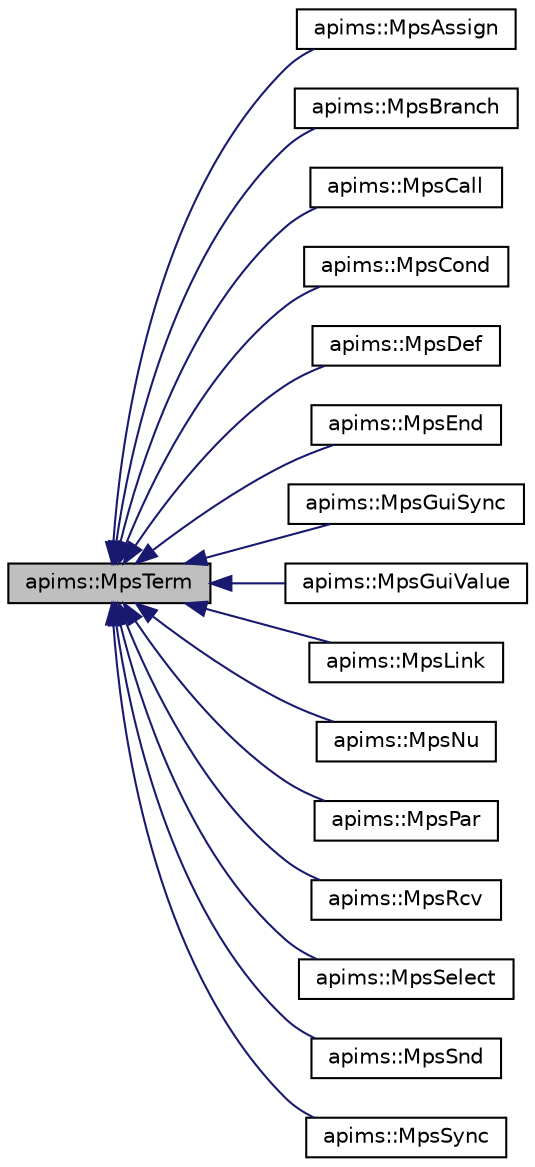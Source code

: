 digraph G
{
  edge [fontname="Helvetica",fontsize="10",labelfontname="Helvetica",labelfontsize="10"];
  node [fontname="Helvetica",fontsize="10",shape=record];
  rankdir=LR;
  Node1 [label="apims::MpsTerm",height=0.2,width=0.4,color="black", fillcolor="grey75", style="filled" fontcolor="black"];
  Node1 -> Node2 [dir=back,color="midnightblue",fontsize="10",style="solid",fontname="Helvetica"];
  Node2 [label="apims::MpsAssign",height=0.2,width=0.4,color="black", fillcolor="white", style="filled",URL="$classapims_1_1_mps_assign.html"];
  Node1 -> Node3 [dir=back,color="midnightblue",fontsize="10",style="solid",fontname="Helvetica"];
  Node3 [label="apims::MpsBranch",height=0.2,width=0.4,color="black", fillcolor="white", style="filled",URL="$classapims_1_1_mps_branch.html"];
  Node1 -> Node4 [dir=back,color="midnightblue",fontsize="10",style="solid",fontname="Helvetica"];
  Node4 [label="apims::MpsCall",height=0.2,width=0.4,color="black", fillcolor="white", style="filled",URL="$classapims_1_1_mps_call.html"];
  Node1 -> Node5 [dir=back,color="midnightblue",fontsize="10",style="solid",fontname="Helvetica"];
  Node5 [label="apims::MpsCond",height=0.2,width=0.4,color="black", fillcolor="white", style="filled",URL="$classapims_1_1_mps_cond.html"];
  Node1 -> Node6 [dir=back,color="midnightblue",fontsize="10",style="solid",fontname="Helvetica"];
  Node6 [label="apims::MpsDef",height=0.2,width=0.4,color="black", fillcolor="white", style="filled",URL="$classapims_1_1_mps_def.html"];
  Node1 -> Node7 [dir=back,color="midnightblue",fontsize="10",style="solid",fontname="Helvetica"];
  Node7 [label="apims::MpsEnd",height=0.2,width=0.4,color="black", fillcolor="white", style="filled",URL="$classapims_1_1_mps_end.html"];
  Node1 -> Node8 [dir=back,color="midnightblue",fontsize="10",style="solid",fontname="Helvetica"];
  Node8 [label="apims::MpsGuiSync",height=0.2,width=0.4,color="black", fillcolor="white", style="filled",URL="$classapims_1_1_mps_gui_sync.html"];
  Node1 -> Node9 [dir=back,color="midnightblue",fontsize="10",style="solid",fontname="Helvetica"];
  Node9 [label="apims::MpsGuiValue",height=0.2,width=0.4,color="black", fillcolor="white", style="filled",URL="$classapims_1_1_mps_gui_value.html"];
  Node1 -> Node10 [dir=back,color="midnightblue",fontsize="10",style="solid",fontname="Helvetica"];
  Node10 [label="apims::MpsLink",height=0.2,width=0.4,color="black", fillcolor="white", style="filled",URL="$classapims_1_1_mps_link.html"];
  Node1 -> Node11 [dir=back,color="midnightblue",fontsize="10",style="solid",fontname="Helvetica"];
  Node11 [label="apims::MpsNu",height=0.2,width=0.4,color="black", fillcolor="white", style="filled",URL="$classapims_1_1_mps_nu.html"];
  Node1 -> Node12 [dir=back,color="midnightblue",fontsize="10",style="solid",fontname="Helvetica"];
  Node12 [label="apims::MpsPar",height=0.2,width=0.4,color="black", fillcolor="white", style="filled",URL="$classapims_1_1_mps_par.html"];
  Node1 -> Node13 [dir=back,color="midnightblue",fontsize="10",style="solid",fontname="Helvetica"];
  Node13 [label="apims::MpsRcv",height=0.2,width=0.4,color="black", fillcolor="white", style="filled",URL="$classapims_1_1_mps_rcv.html"];
  Node1 -> Node14 [dir=back,color="midnightblue",fontsize="10",style="solid",fontname="Helvetica"];
  Node14 [label="apims::MpsSelect",height=0.2,width=0.4,color="black", fillcolor="white", style="filled",URL="$classapims_1_1_mps_select.html"];
  Node1 -> Node15 [dir=back,color="midnightblue",fontsize="10",style="solid",fontname="Helvetica"];
  Node15 [label="apims::MpsSnd",height=0.2,width=0.4,color="black", fillcolor="white", style="filled",URL="$classapims_1_1_mps_snd.html"];
  Node1 -> Node16 [dir=back,color="midnightblue",fontsize="10",style="solid",fontname="Helvetica"];
  Node16 [label="apims::MpsSync",height=0.2,width=0.4,color="black", fillcolor="white", style="filled",URL="$classapims_1_1_mps_sync.html"];
}
